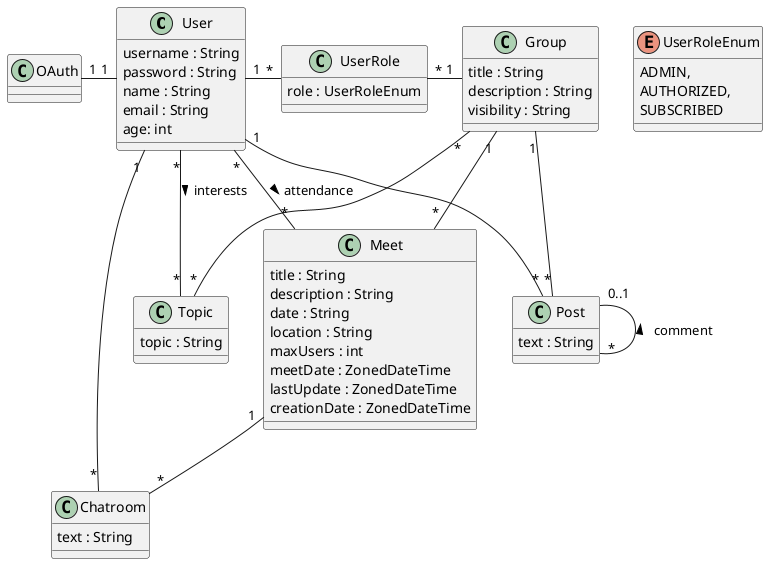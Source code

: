 @startuml

class User {
  username : String
  password : String
  name : String
  email : String
  age: int

}
class OAuth{
}
class Group {
    title : String
    description : String
    visibility : String
}

class Topic {
     topic : String
}

enum UserRoleEnum {
    ADMIN,
    AUTHORIZED,
    SUBSCRIBED
}

class UserRole {
     role : UserRoleEnum
}

class Post {
     text : String
}

class Chatroom {
     text : String
}

class Meet {
    title : String
    description : String
    date : String
    location : String
    maxUsers : int
    meetDate : ZonedDateTime
    lastUpdate : ZonedDateTime
    creationDate : ZonedDateTime
}

User "1" --right-- "*" Chatroom
Meet "1" -- "*" Chatroom
Group "*" --right-- "*" Topic
Group "1" --left-- "*" UserRole
User "1" --right-- "*" UserRole
User "1" --left-- "1" OAuth
Post "0..1" --right-- "*" Post : comment <
User "*" -- "*" Topic : interests >
User "1" --right-- "*" Post
Group "1" -- "*" Post
Group "1" -- "*" Meet
User "*" --right-- "*" Meet : attendance >

@enduml
